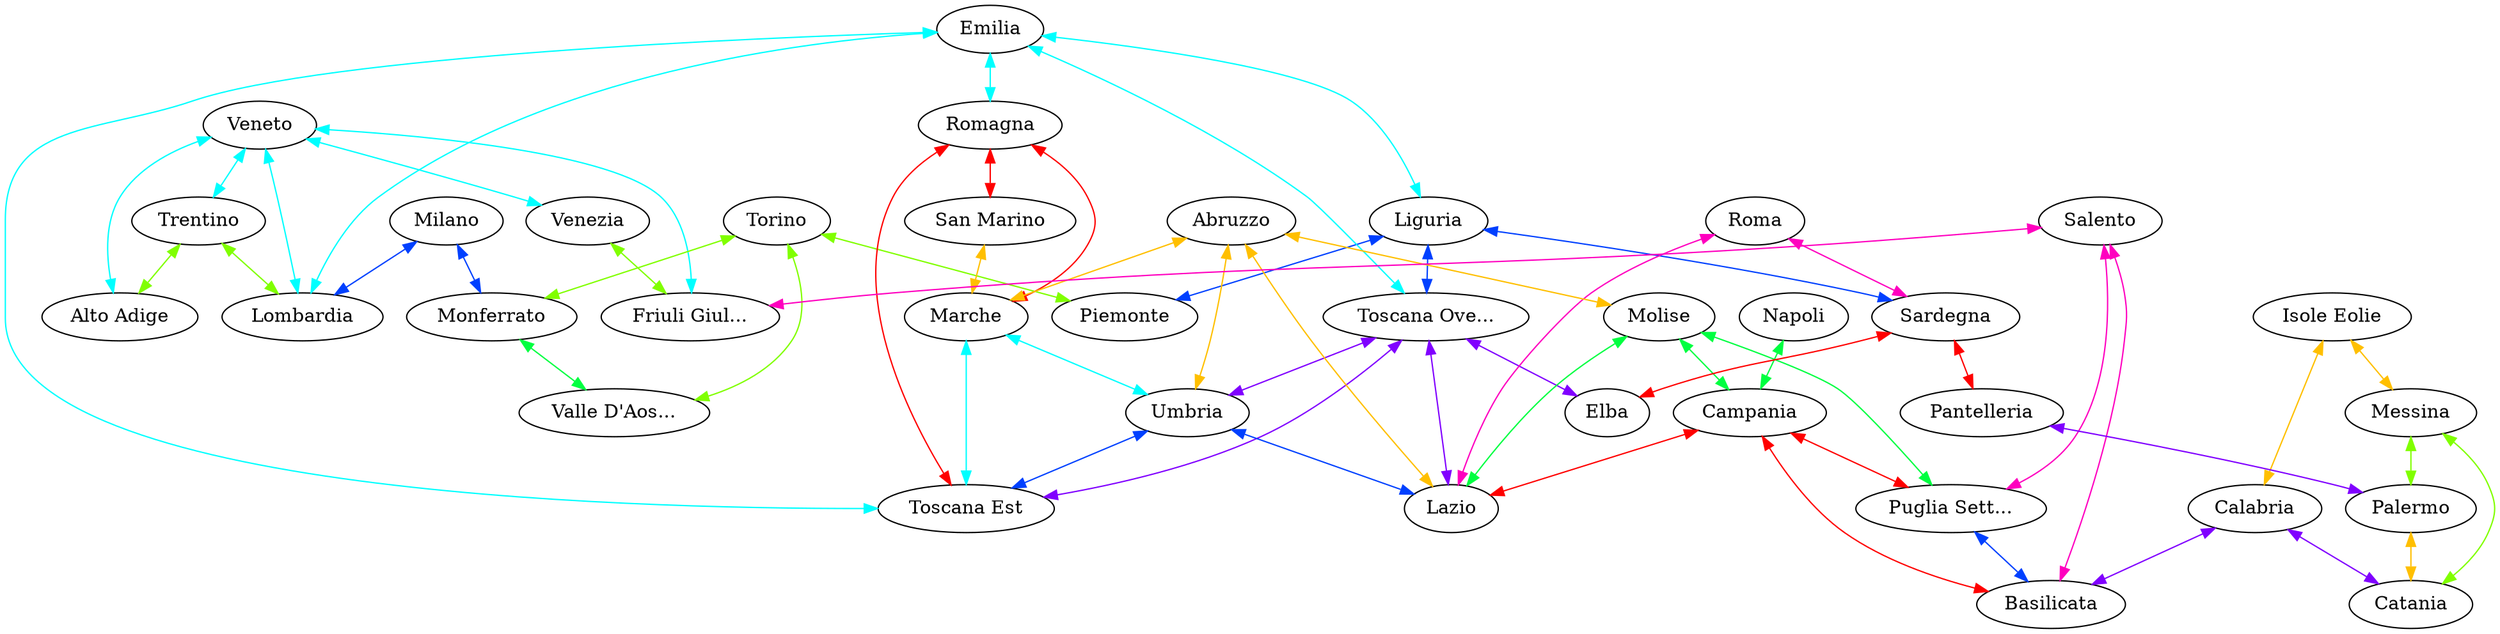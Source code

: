 graph x {
"Friuli Giulia" [pos="3.51388888888889,-1.11111111111111",label="Friuli Giul..."]
"Venezia" [pos="3.22222222222222,-1.36111111111111",label="Venezia"]
"Veneto" [pos="2.81944444444444,-1.54166666666667",label="Veneto"]
"Alto Adige" [pos="2.5,-1",label="Alto Adige"]
"Trentino" [pos="2.30555555555556,-1.47222222222222",label="Trentino"]
"Lombardia" [pos="1.875,-1.91666666666667",label="Lombardia"]
"Milano" [pos="1.52777777777778,-2.08333333333333",label="Milano"]
"Monferrato" [pos="0.875,-2.04166666666667",label="Monferrato"]
"Valle D'Aosta" [pos="0.555555555555556,-2.16666666666667",label="Valle D'Aos..."]
"Torino" [pos="1.02777777777778,-2.51388888888889",label="Torino"]
"Piemonte" [pos="0.791666666666667,-3.08333333333333",label="Piemonte"]
"Liguria" [pos="1.11111111111111,-3.41666666666667",label="Liguria"]
"Emilia" [pos="2.59722222222222,-2.66666666666667",label="Emilia"]
"Romagna" [pos="3.23611111111111,-2.47222222222222",label="Romagna"]
"San Marino" [pos="3.54166666666667,-2.70833333333333",label="San Marino"]
"Toscana Est" [pos="3.36111111111111,-3.31944444444444",label="Toscana Est"]
"Toscana Ovest" [pos="3.36111111111111,-3.84722222222222",label="Toscana Ove..."]
"Elba" [pos="2.72222222222222,-4.36111111111111",label="Elba"]
"Marche" [pos="4.23611111111111,-3.09722222222222",label="Marche"]
"Umbria" [pos="4.01388888888889,-3.66666666666667",label="Umbria"]
"Lazio" [pos="3.80555555555556,-4.09722222222222",label="Lazio"]
"Roma" [pos="4.41666666666667,-4.43055555555556",label="Roma"]
"Abruzzo" [pos="4.84722222222222,-3.83333333333333",label="Abruzzo"]
"Molise" [pos="5.52777777777778,-3.86111111111111",label="Molise"]
"Campania" [pos="6.26388888888889,-4.86111111111111",label="Campania"]
"Napoli" [pos="5.44444444444444,-4.59722222222222",label="Napoli"]
"Puglia Settentrionale" [pos="6.69444444444444,-4.13888888888889",label="Puglia Sett..."]
"Salento" [pos="7.19444444444444,-4.09722222222222",label="Salento"]
"Basilicata" [pos="6.70833333333333,-4.69444444444444",label="Basilicata"]
"Calabria" [pos="7.29166666666667,-5.43055555555556",label="Calabria"]
"Isole Eolie" [pos="6.19444444444444,-6.34722222222222",label="Isole Eolie"]
"Messina" [pos="6.34722222222222,-7.04166666666667",label="Messina"]
"Catania" [pos="6.80555555555556,-7.41666666666667",label="Catania"]
"Palermo" [pos="5.80555555555556,-7.11111111111111",label="Palermo"]
"Pantelleria" [pos="4.77777777777778,-7.25",label="Pantelleria"]
"Sardegna" [pos="2.58333333333333,-6.16666666666667",label="Sardegna"]
"Isole Eolie" -- "Messina" [dir="both",color="0.125,1,1"]
"Isole Eolie" -- "Calabria" [dir="both",color="0.125,1,1"]
"Torino" -- "Monferrato" [dir="both",color="0.25,1,1"]
"Torino" -- "Piemonte" [dir="both",color="0.25,1,1"]
"Torino" -- "Valle D'Aosta" [dir="both",color="0.25,1,1"]
"Napoli" -- "Campania" [dir="both",color="0.375,1,1"]
"Emilia" -- "Liguria" [dir="both",color="0.5,1,1"]
"Emilia" -- "Toscana Ovest" [dir="both",color="0.5,1,1"]
"Emilia" -- "Lombardia" [dir="both",color="0.5,1,1"]
"Emilia" -- "Toscana Est" [dir="both",color="0.5,1,1"]
"Emilia" -- "Romagna" [dir="both",color="0.5,1,1"]
"Milano" -- "Monferrato" [dir="both",color="0.625,1,1"]
"Milano" -- "Lombardia" [dir="both",color="0.625,1,1"]
"Calabria" -- "Catania" [dir="both",color="0.75,1,1"]
"Calabria" -- "Basilicata" [dir="both",color="0.75,1,1"]
"Salento" -- "Puglia Settentrionale" [dir="both",color="0.875,1,1"]
"Salento" -- "Basilicata" [dir="both",color="0.875,1,1"]
"Salento" -- "Friuli Giulia" [dir="both",color="0.875,1,1"]
"Romagna" -- "San Marino" [dir="both",color="1,1,1"]
"Romagna" -- "Toscana Est" [dir="both",color="1,1,1"]
"Romagna" -- "Marche" [dir="both",color="1,1,1"]
"Abruzzo" -- "Umbria" [dir="both",color="0.125,1,1"]
"Abruzzo" -- "Molise" [dir="both",color="0.125,1,1"]
"Abruzzo" -- "Lazio" [dir="both",color="0.125,1,1"]
"Abruzzo" -- "Marche" [dir="both",color="0.125,1,1"]
"Messina" -- "Catania" [dir="both",color="0.25,1,1"]
"Messina" -- "Palermo" [dir="both",color="0.25,1,1"]
"Monferrato" -- "Valle D'Aosta" [dir="both",color="0.375,1,1"]
"Veneto" -- "Venezia" [dir="both",color="0.5,1,1"]
"Veneto" -- "Lombardia" [dir="both",color="0.5,1,1"]
"Veneto" -- "Trentino" [dir="both",color="0.5,1,1"]
"Veneto" -- "Alto Adige" [dir="both",color="0.5,1,1"]
"Veneto" -- "Friuli Giulia" [dir="both",color="0.5,1,1"]
"Liguria" -- "Toscana Ovest" [dir="both",color="0.625,1,1"]
"Liguria" -- "Piemonte" [dir="both",color="0.625,1,1"]
"Liguria" -- "Sardegna" [dir="both",color="0.625,1,1"]
"Toscana Ovest" -- "Umbria" [dir="both",color="0.75,1,1"]
"Toscana Ovest" -- "Toscana Est" [dir="both",color="0.75,1,1"]
"Toscana Ovest" -- "Elba" [dir="both",color="0.75,1,1"]
"Toscana Ovest" -- "Lazio" [dir="both",color="0.75,1,1"]
"Roma" -- "Lazio" [dir="both",color="0.875,1,1"]
"Roma" -- "Sardegna" [dir="both",color="0.875,1,1"]
"Sardegna" -- "Pantelleria" [dir="both",color="1,1,1"]
"Sardegna" -- "Elba" [dir="both",color="1,1,1"]
"San Marino" -- "Marche" [dir="both",color="0.125,1,1"]
"Trentino" -- "Lombardia" [dir="both",color="0.25,1,1"]
"Trentino" -- "Alto Adige" [dir="both",color="0.25,1,1"]
"Molise" -- "Campania" [dir="both",color="0.375,1,1"]
"Molise" -- "Puglia Settentrionale" [dir="both",color="0.375,1,1"]
"Molise" -- "Lazio" [dir="both",color="0.375,1,1"]
"Marche" -- "Umbria" [dir="both",color="0.5,1,1"]
"Marche" -- "Toscana Est" [dir="both",color="0.5,1,1"]
"Umbria" -- "Toscana Est" [dir="both",color="0.625,1,1"]
"Umbria" -- "Lazio" [dir="both",color="0.625,1,1"]
"Pantelleria" -- "Palermo" [dir="both",color="0.75,1,1"]
"Campania" -- "Puglia Settentrionale" [dir="both",color="1,1,1"]
"Campania" -- "Basilicata" [dir="both",color="1,1,1"]
"Campania" -- "Lazio" [dir="both",color="1,1,1"]
"Palermo" -- "Catania" [dir="both",color="0.125,1,1"]
"Venezia" -- "Friuli Giulia" [dir="both",color="0.25,1,1"]
"Puglia Settentrionale" -- "Basilicata" [dir="both",color="0.625,1,1"]
}
